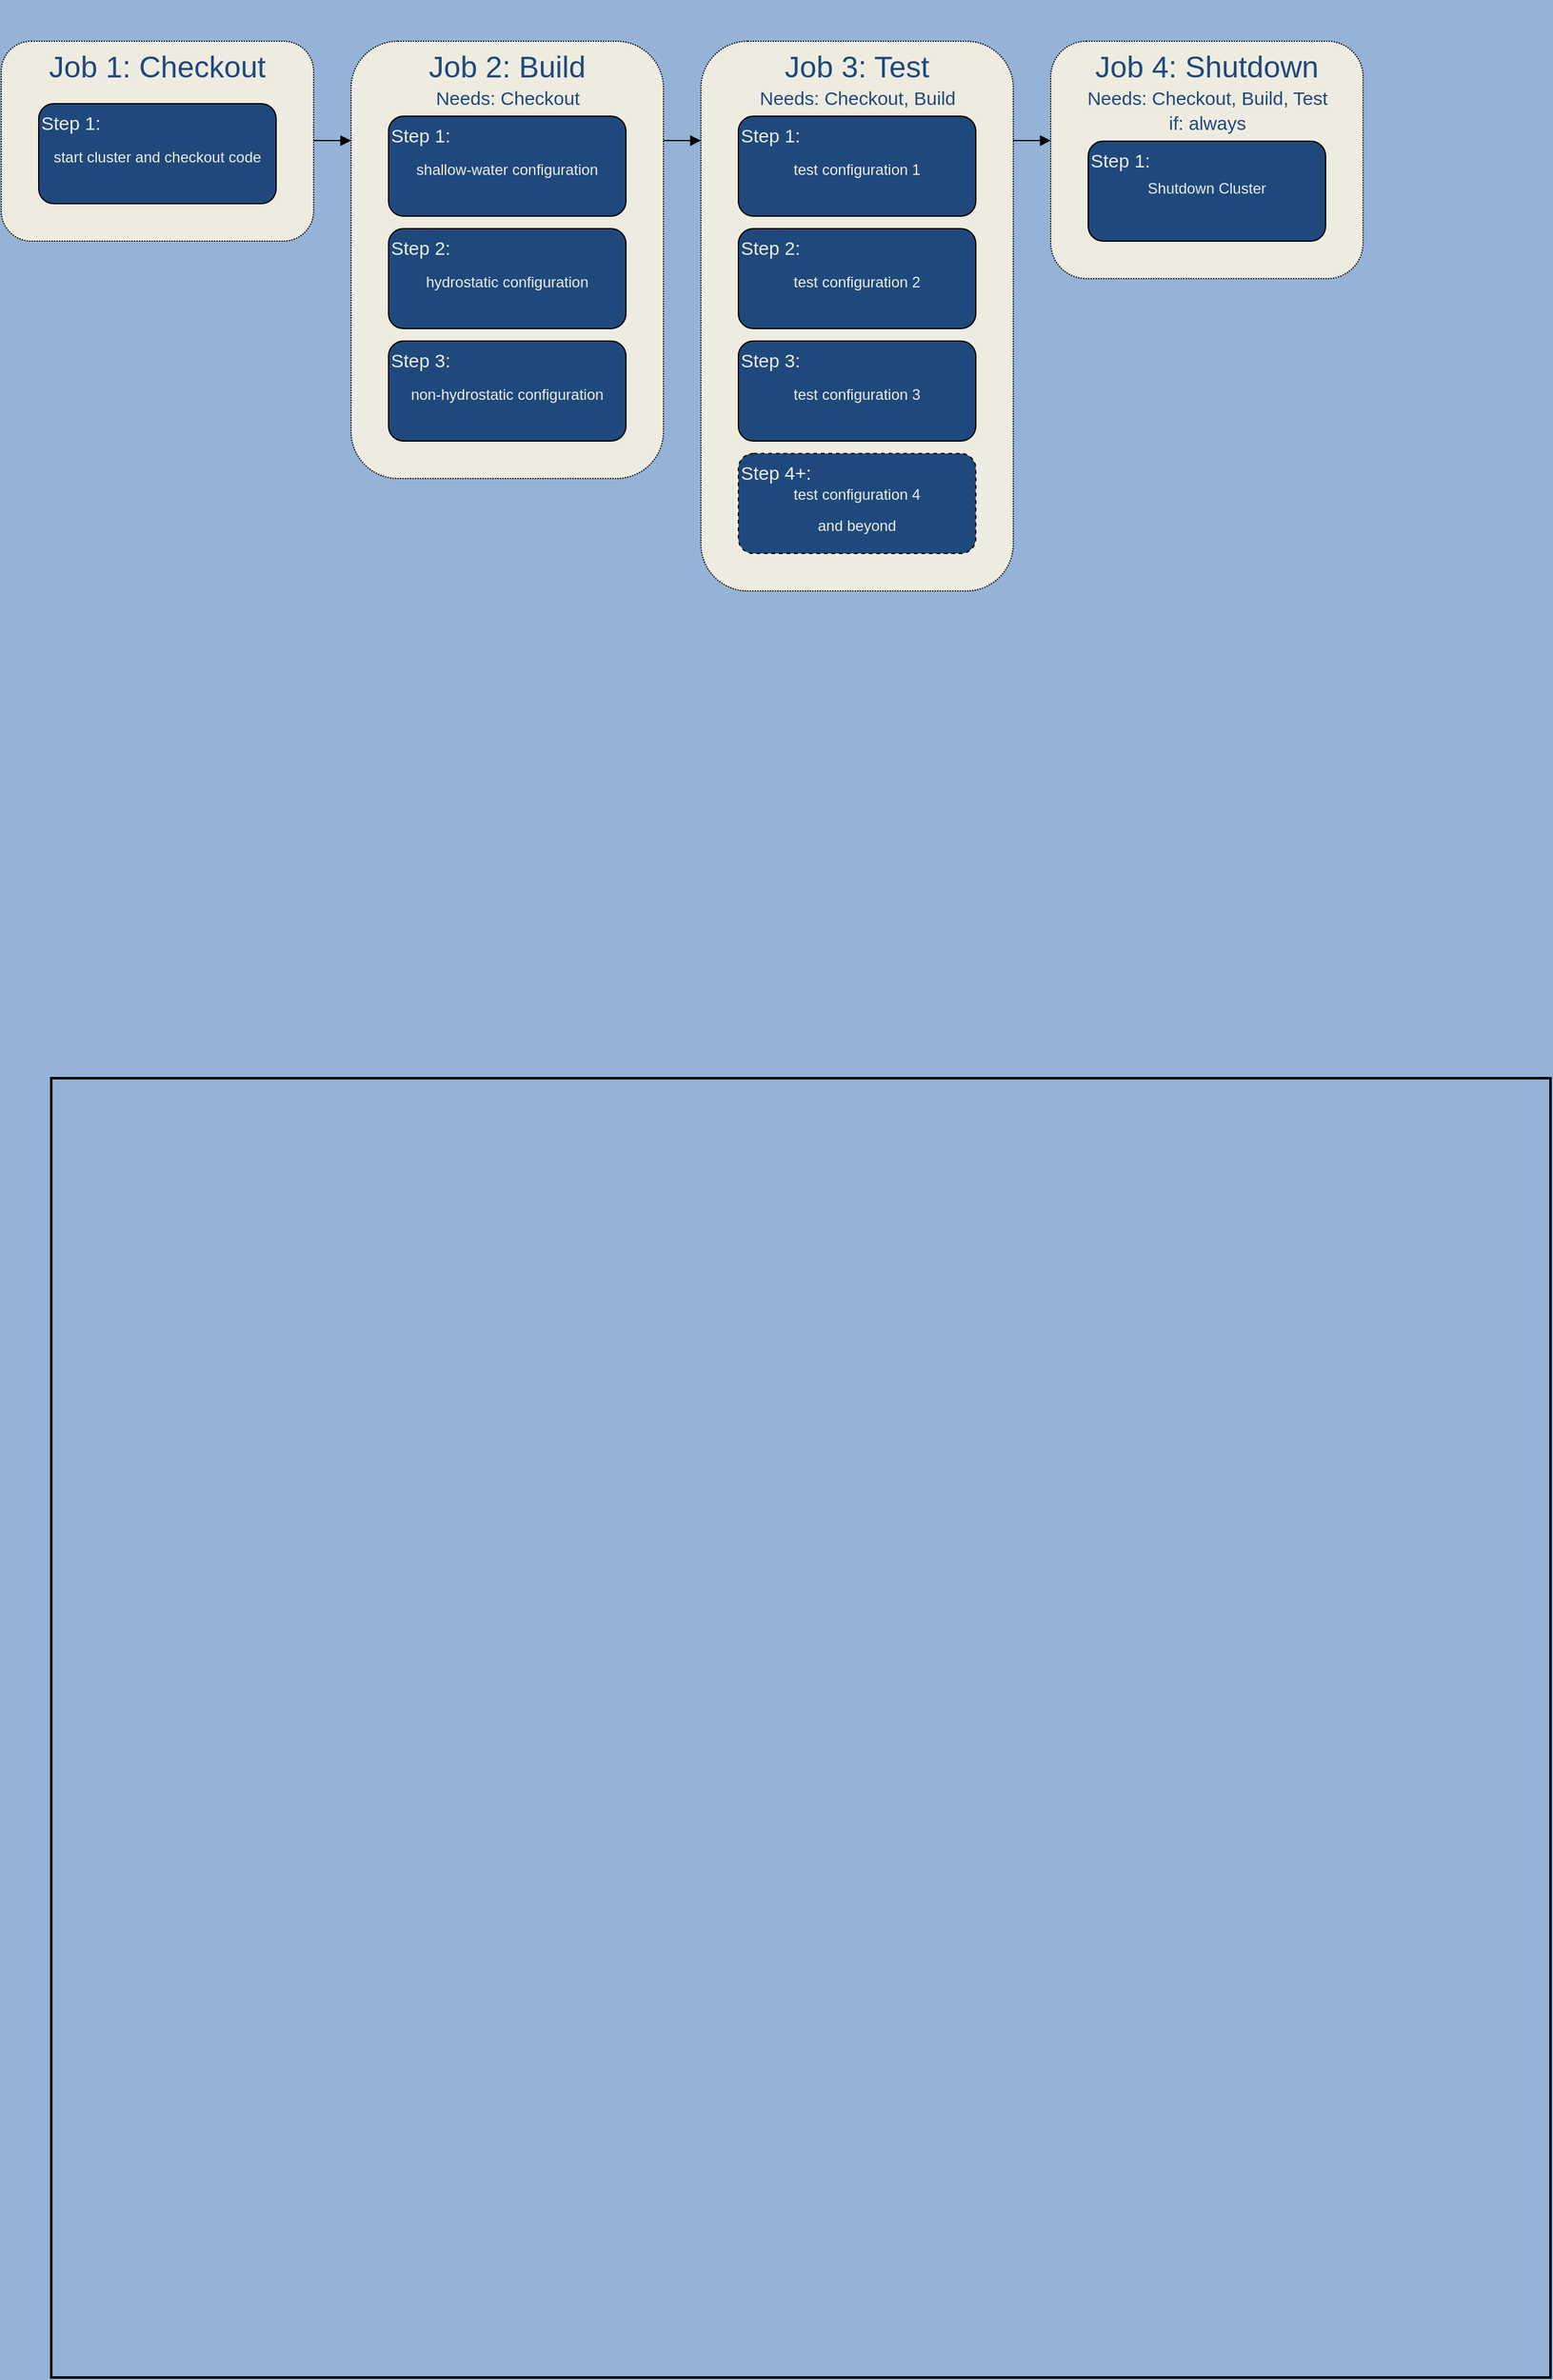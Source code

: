 <mxfile version="20.6.0" type="github">
  <diagram name="Page-1" id="efa7a0a1-bf9b-a30e-e6df-94a7791c09e9">
    <mxGraphModel dx="2047" dy="604" grid="1" gridSize="10" guides="1" tooltips="1" connect="1" arrows="1" fold="1" page="1" pageScale="1" pageWidth="826" pageHeight="1169" background="#95B3D7" math="0" shadow="0">
      <root>
        <mxCell id="0" />
        <mxCell id="1" parent="0" />
        <mxCell id="i65pdLxmEgdxma1QW-8l-159" value="&lt;font color=&quot;#1f497d&quot;&gt;Job 4: Shutdown&lt;/font&gt;" style="rounded=1;whiteSpace=wrap;html=1;dashed=1;fontSize=24;fillColor=#EEECE1;dashPattern=1 1;verticalAlign=top;" vertex="1" parent="1">
          <mxGeometry x="760" y="40" width="250" height="190" as="geometry" />
        </mxCell>
        <mxCell id="i65pdLxmEgdxma1QW-8l-160" value="&lt;font color=&quot;#1f497d&quot;&gt;Job 3: Test&lt;/font&gt;" style="rounded=1;whiteSpace=wrap;html=1;dashed=1;fontSize=24;fillColor=#EEECE1;dashPattern=1 1;verticalAlign=top;" vertex="1" parent="1">
          <mxGeometry x="480" y="40" width="250" height="440" as="geometry" />
        </mxCell>
        <mxCell id="i65pdLxmEgdxma1QW-8l-161" value="&lt;font color=&quot;#1f497d&quot;&gt;Job 2: Build&lt;/font&gt;" style="rounded=1;whiteSpace=wrap;html=1;dashed=1;fontSize=24;fillColor=#EEECE1;dashPattern=1 1;verticalAlign=top;" vertex="1" parent="1">
          <mxGeometry x="200" y="40" width="250" height="350" as="geometry" />
        </mxCell>
        <mxCell id="i65pdLxmEgdxma1QW-8l-157" value="&lt;font color=&quot;#1f497d&quot;&gt;Job 1: Checkout&lt;/font&gt;" style="rounded=1;whiteSpace=wrap;html=1;dashed=1;fontSize=24;fillColor=#EEECE1;dashPattern=1 1;verticalAlign=top;" vertex="1" parent="1">
          <mxGeometry x="-80" y="40" width="250" height="160" as="geometry" />
        </mxCell>
        <mxCell id="i65pdLxmEgdxma1QW-8l-114" value="&lt;font color=&quot;#eeece1&quot; style=&quot;font-size: 15px;&quot;&gt;Step 1:&lt;/font&gt;" style="rounded=1;whiteSpace=wrap;html=1;align=left;verticalAlign=top;fillColor=#1F497D;" vertex="1" parent="1">
          <mxGeometry x="-50" y="90" width="190" height="80" as="geometry" />
        </mxCell>
        <mxCell id="i65pdLxmEgdxma1QW-8l-115" value="&lt;font color=&quot;#eeece1&quot; style=&quot;font-size: 15px;&quot;&gt;Step 1:&lt;/font&gt;" style="rounded=1;whiteSpace=wrap;html=1;align=left;verticalAlign=top;fillColor=#1F497D;" vertex="1" parent="1">
          <mxGeometry x="230" y="100" width="190" height="80" as="geometry" />
        </mxCell>
        <mxCell id="i65pdLxmEgdxma1QW-8l-117" value="&lt;font color=&quot;#eeece1&quot;&gt;Step 2:&lt;/font&gt;" style="rounded=1;whiteSpace=wrap;html=1;verticalAlign=top;align=left;fontSize=15;fillColor=#1F497D;" vertex="1" parent="1">
          <mxGeometry x="230" y="190" width="190" height="80" as="geometry" />
        </mxCell>
        <mxCell id="i65pdLxmEgdxma1QW-8l-119" value="&lt;font color=&quot;#eeece1&quot;&gt;Step 3:&lt;/font&gt;" style="rounded=1;whiteSpace=wrap;html=1;fontSize=15;verticalAlign=top;align=left;fillColor=#1F497D;" vertex="1" parent="1">
          <mxGeometry x="230" y="280" width="190" height="80" as="geometry" />
        </mxCell>
        <mxCell id="i65pdLxmEgdxma1QW-8l-121" value="&lt;font color=&quot;#eeece1&quot;&gt;Step 1:&lt;/font&gt;" style="rounded=1;whiteSpace=wrap;html=1;verticalAlign=top;align=left;fontSize=15;fillColor=#1F497D;" vertex="1" parent="1">
          <mxGeometry x="510" y="100" width="190" height="80" as="geometry" />
        </mxCell>
        <mxCell id="i65pdLxmEgdxma1QW-8l-123" value="&lt;font color=&quot;#eeece1&quot;&gt;Step 2:&lt;/font&gt;" style="rounded=1;whiteSpace=wrap;html=1;verticalAlign=top;align=left;fontSize=15;fillColor=#1F497D;" vertex="1" parent="1">
          <mxGeometry x="510" y="190" width="190" height="80" as="geometry" />
        </mxCell>
        <mxCell id="i65pdLxmEgdxma1QW-8l-125" value="&lt;font color=&quot;#eeece1&quot;&gt;Step 3:&lt;/font&gt;" style="rounded=1;whiteSpace=wrap;html=1;fontSize=15;verticalAlign=top;align=left;fillColor=#1F497D;" vertex="1" parent="1">
          <mxGeometry x="510" y="280" width="190" height="80" as="geometry" />
        </mxCell>
        <mxCell id="i65pdLxmEgdxma1QW-8l-127" value="&lt;font color=&quot;#eeece1&quot;&gt;Step 1:&lt;/font&gt;" style="rounded=1;whiteSpace=wrap;html=1;fontSize=15;align=left;verticalAlign=top;fillColor=#1F497D;" vertex="1" parent="1">
          <mxGeometry x="790" y="120" width="190" height="80" as="geometry" />
        </mxCell>
        <mxCell id="i65pdLxmEgdxma1QW-8l-131" value="&lt;font color=&quot;#eeece1&quot;&gt;Step 4+:&lt;/font&gt;" style="rounded=1;whiteSpace=wrap;html=1;dashed=1;fontSize=15;align=left;verticalAlign=top;fillColor=#1F497D;" vertex="1" parent="1">
          <mxGeometry x="510" y="370" width="190" height="80" as="geometry" />
        </mxCell>
        <mxCell id="i65pdLxmEgdxma1QW-8l-134" style="edgeStyle=none;rounded=0;orthogonalLoop=1;jettySize=auto;html=1;exitX=0.75;exitY=1;exitDx=0;exitDy=0;dashed=1;strokeWidth=1;endArrow=none;endFill=0;" edge="1" parent="1" source="i65pdLxmEgdxma1QW-8l-127" target="i65pdLxmEgdxma1QW-8l-127">
          <mxGeometry relative="1" as="geometry" />
        </mxCell>
        <mxCell id="i65pdLxmEgdxma1QW-8l-139" value="&lt;font color=&quot;#eeece1&quot;&gt;&lt;span style=&quot;font-family: Helvetica; font-size: 12px; font-style: normal; font-variant-ligatures: normal; font-variant-caps: normal; font-weight: 400; letter-spacing: normal; orphans: 2; text-indent: 0px; text-transform: none; widows: 2; word-spacing: 0px; -webkit-text-stroke-width: 0px; text-decoration-thickness: initial; text-decoration-style: initial; text-decoration-color: initial; float: none; display: inline !important;&quot;&gt;start cluster&amp;nbsp;&lt;/span&gt;&lt;span style=&quot;font-family: Helvetica; font-size: 12px; font-style: normal; font-variant-ligatures: normal; font-variant-caps: normal; font-weight: 400; letter-spacing: normal; orphans: 2; text-indent: 0px; text-transform: none; widows: 2; word-spacing: 0px; -webkit-text-stroke-width: 0px; text-decoration-thickness: initial; text-decoration-style: initial; text-decoration-color: initial; float: none; display: inline !important;&quot;&gt;and&amp;nbsp;&lt;/span&gt;&lt;span style=&quot;font-family: Helvetica; font-size: 12px; font-style: normal; font-variant-ligatures: normal; font-variant-caps: normal; font-weight: 400; letter-spacing: normal; orphans: 2; text-indent: 0px; text-transform: none; widows: 2; word-spacing: 0px; -webkit-text-stroke-width: 0px; text-decoration-thickness: initial; text-decoration-style: initial; text-decoration-color: initial; float: none; display: inline !important;&quot;&gt;checkout code&lt;/span&gt;&lt;/font&gt;" style="text;whiteSpace=wrap;html=1;fontSize=21;align=center;" vertex="1" parent="1">
          <mxGeometry x="-40" y="110" width="170" height="40" as="geometry" />
        </mxCell>
        <mxCell id="i65pdLxmEgdxma1QW-8l-142" value="&lt;span style=&quot;font-size: 12px;&quot;&gt;&lt;font color=&quot;#eeece1&quot;&gt;shallow-water configuration&lt;/font&gt;&lt;/span&gt;" style="text;whiteSpace=wrap;html=1;fontSize=21;align=center;" vertex="1" parent="1">
          <mxGeometry x="240" y="120" width="170" height="40" as="geometry" />
        </mxCell>
        <mxCell id="i65pdLxmEgdxma1QW-8l-143" value="&lt;span style=&quot;font-size: 12px;&quot;&gt;&lt;font color=&quot;#eeece1&quot;&gt;non-hydrostatic configuration&lt;/font&gt;&lt;/span&gt;" style="text;whiteSpace=wrap;html=1;fontSize=21;align=center;" vertex="1" parent="1">
          <mxGeometry x="240" y="300" width="170" height="40" as="geometry" />
        </mxCell>
        <mxCell id="i65pdLxmEgdxma1QW-8l-144" value="&lt;span style=&quot;font-size: 12px;&quot;&gt;&lt;font color=&quot;#eeece1&quot;&gt;hydrostatic configuration&lt;/font&gt;&lt;/span&gt;" style="text;whiteSpace=wrap;html=1;fontSize=21;align=center;" vertex="1" parent="1">
          <mxGeometry x="240" y="210" width="170" height="40" as="geometry" />
        </mxCell>
        <mxCell id="i65pdLxmEgdxma1QW-8l-147" value="&lt;span style=&quot;font-size: 12px;&quot;&gt;&lt;font color=&quot;#eeece1&quot;&gt;test configuration 1&lt;/font&gt;&lt;/span&gt;" style="text;whiteSpace=wrap;html=1;fontSize=21;align=center;" vertex="1" parent="1">
          <mxGeometry x="520" y="120" width="170" height="40" as="geometry" />
        </mxCell>
        <mxCell id="i65pdLxmEgdxma1QW-8l-148" value="&lt;span style=&quot;font-size: 12px;&quot;&gt;&lt;font color=&quot;#eeece1&quot;&gt;test configuration 3&lt;/font&gt;&lt;/span&gt;" style="text;whiteSpace=wrap;html=1;fontSize=21;align=center;" vertex="1" parent="1">
          <mxGeometry x="520" y="300" width="170" height="40" as="geometry" />
        </mxCell>
        <mxCell id="i65pdLxmEgdxma1QW-8l-149" value="&lt;span style=&quot;font-size: 12px;&quot;&gt;&lt;font color=&quot;#eeece1&quot;&gt;test configuration 2&lt;/font&gt;&lt;/span&gt;" style="text;whiteSpace=wrap;html=1;fontSize=21;align=center;" vertex="1" parent="1">
          <mxGeometry x="520" y="210" width="170" height="40" as="geometry" />
        </mxCell>
        <mxCell id="i65pdLxmEgdxma1QW-8l-150" value="&lt;span style=&quot;font-size: 12px;&quot;&gt;&lt;font color=&quot;#eeece1&quot;&gt;test configuration 4&lt;br&gt;and beyond&lt;/font&gt;&lt;br&gt;&lt;/span&gt;" style="text;whiteSpace=wrap;html=1;fontSize=21;align=center;labelBackgroundColor=none;" vertex="1" parent="1">
          <mxGeometry x="540" y="380" width="130" height="80" as="geometry" />
        </mxCell>
        <mxCell id="i65pdLxmEgdxma1QW-8l-151" value="&lt;span style=&quot;font-size: 12px;&quot;&gt;&lt;font color=&quot;#eeece1&quot;&gt;Shutdown Cluster&lt;/font&gt;&lt;/span&gt;" style="text;whiteSpace=wrap;html=1;fontSize=21;align=center;" vertex="1" parent="1">
          <mxGeometry x="800" y="135" width="170" height="50" as="geometry" />
        </mxCell>
        <mxCell id="i65pdLxmEgdxma1QW-8l-152" value="&lt;font color=&quot;#1f497d&quot;&gt;Needs: Checkout&lt;/font&gt;" style="text;html=1;resizable=0;autosize=1;align=center;verticalAlign=middle;points=[];fillColor=none;strokeColor=none;rounded=0;dashed=1;fontSize=15;" vertex="1" parent="1">
          <mxGeometry x="255" y="70" width="140" height="30" as="geometry" />
        </mxCell>
        <mxCell id="i65pdLxmEgdxma1QW-8l-153" value="&lt;font color=&quot;#1f497d&quot;&gt;Needs: Checkout, Build, Test&lt;/font&gt;" style="text;html=1;resizable=0;autosize=1;align=center;verticalAlign=middle;points=[];fillColor=none;strokeColor=none;rounded=0;dashed=1;fontSize=15;" vertex="1" parent="1">
          <mxGeometry x="775" y="70" width="220" height="30" as="geometry" />
        </mxCell>
        <mxCell id="i65pdLxmEgdxma1QW-8l-154" value="&lt;font color=&quot;#1f497d&quot;&gt;Needs: Checkout, Build&lt;/font&gt;" style="text;html=1;resizable=0;autosize=1;align=center;verticalAlign=middle;points=[];fillColor=none;strokeColor=none;rounded=0;dashed=1;fontSize=15;" vertex="1" parent="1">
          <mxGeometry x="515" y="70" width="180" height="30" as="geometry" />
        </mxCell>
        <mxCell id="i65pdLxmEgdxma1QW-8l-155" value="&lt;font color=&quot;#1f497d&quot;&gt;if: always&lt;/font&gt;" style="text;html=1;resizable=0;autosize=1;align=center;verticalAlign=middle;points=[];fillColor=none;strokeColor=none;rounded=0;dashed=1;fontSize=15;" vertex="1" parent="1">
          <mxGeometry x="840" y="90" width="90" height="30" as="geometry" />
        </mxCell>
        <mxCell id="i65pdLxmEgdxma1QW-8l-158" value="" style="rounded=0;whiteSpace=wrap;html=1;fontSize=24;fillColor=none;strokeWidth=2;" vertex="1" parent="1">
          <mxGeometry x="-40" y="870" width="1200" height="1040" as="geometry" />
        </mxCell>
        <mxCell id="i65pdLxmEgdxma1QW-8l-162" style="edgeStyle=none;rounded=0;orthogonalLoop=1;jettySize=auto;html=1;exitX=0.75;exitY=0;exitDx=0;exitDy=0;dashed=1;strokeWidth=1;fontSize=24;endArrow=none;endFill=0;" edge="1" parent="1" source="i65pdLxmEgdxma1QW-8l-149" target="i65pdLxmEgdxma1QW-8l-149">
          <mxGeometry relative="1" as="geometry" />
        </mxCell>
        <mxCell id="i65pdLxmEgdxma1QW-8l-165" style="edgeStyle=none;rounded=0;orthogonalLoop=1;jettySize=auto;html=1;exitX=1;exitY=0;exitDx=0;exitDy=0;dashed=1;strokeWidth=1;fontSize=24;endArrow=none;endFill=0;" edge="1" parent="1" source="i65pdLxmEgdxma1QW-8l-151" target="i65pdLxmEgdxma1QW-8l-151">
          <mxGeometry relative="1" as="geometry" />
        </mxCell>
        <mxCell id="i65pdLxmEgdxma1QW-8l-171" style="edgeStyle=none;rounded=0;orthogonalLoop=1;jettySize=auto;html=1;exitX=0.5;exitY=1;exitDx=0;exitDy=0;strokeWidth=1;fontSize=24;endArrow=block;endFill=1;" edge="1" parent="1" source="i65pdLxmEgdxma1QW-8l-127" target="i65pdLxmEgdxma1QW-8l-127">
          <mxGeometry relative="1" as="geometry" />
        </mxCell>
        <mxCell id="i65pdLxmEgdxma1QW-8l-174" value="" style="edgeStyle=none;orthogonalLoop=1;jettySize=auto;html=1;rounded=0;strokeWidth=1;fontSize=24;endArrow=block;endFill=1;" edge="1" parent="1">
          <mxGeometry width="80" relative="1" as="geometry">
            <mxPoint x="170" y="119.53" as="sourcePoint" />
            <mxPoint x="200" y="119.53" as="targetPoint" />
            <Array as="points" />
          </mxGeometry>
        </mxCell>
        <mxCell id="i65pdLxmEgdxma1QW-8l-175" value="" style="edgeStyle=none;orthogonalLoop=1;jettySize=auto;html=1;rounded=0;strokeWidth=1;fontSize=24;endArrow=block;endFill=1;" edge="1" parent="1">
          <mxGeometry width="80" relative="1" as="geometry">
            <mxPoint x="450" y="119.53" as="sourcePoint" />
            <mxPoint x="480" y="119.53" as="targetPoint" />
            <Array as="points" />
          </mxGeometry>
        </mxCell>
        <mxCell id="i65pdLxmEgdxma1QW-8l-176" value="" style="edgeStyle=none;orthogonalLoop=1;jettySize=auto;html=1;rounded=0;strokeWidth=1;fontSize=24;endArrow=block;endFill=1;" edge="1" parent="1">
          <mxGeometry width="80" relative="1" as="geometry">
            <mxPoint x="730" y="119.53" as="sourcePoint" />
            <mxPoint x="760" y="119.53" as="targetPoint" />
            <Array as="points" />
          </mxGeometry>
        </mxCell>
        <mxCell id="i65pdLxmEgdxma1QW-8l-177" style="edgeStyle=none;rounded=0;orthogonalLoop=1;jettySize=auto;html=1;exitX=0;exitY=0.75;exitDx=0;exitDy=0;strokeWidth=1;fontSize=24;endArrow=block;endFill=1;" edge="1" parent="1">
          <mxGeometry relative="1" as="geometry">
            <mxPoint x="210" y="15" as="sourcePoint" />
            <mxPoint x="210" y="15" as="targetPoint" />
          </mxGeometry>
        </mxCell>
      </root>
    </mxGraphModel>
  </diagram>
</mxfile>
